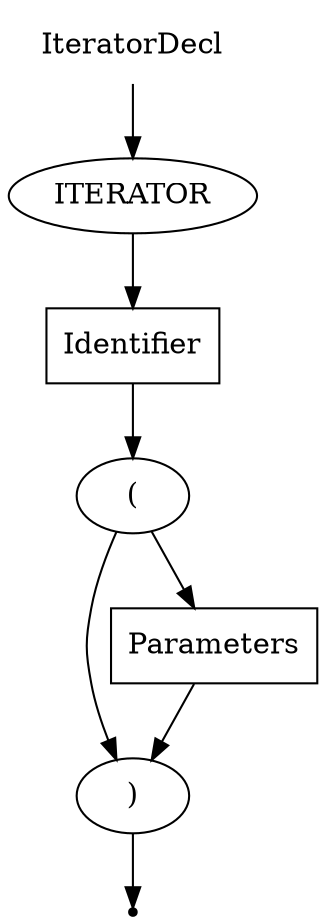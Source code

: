 digraph IteratorDecl {
  start [label="IteratorDecl" shape=plaintext];
  A [label="ITERATOR" shape=oval];
  B [label="Identifier" shape=box];
  C [label="(" shape=oval];
  D [label=")" shape=oval];
  E [label="Parameters" shape=box];
  end [label="" shape=point];
  start -> A;
  A -> B;
  B -> C;
  C -> E;
  C -> D;
  D -> end;
  E -> D;
}